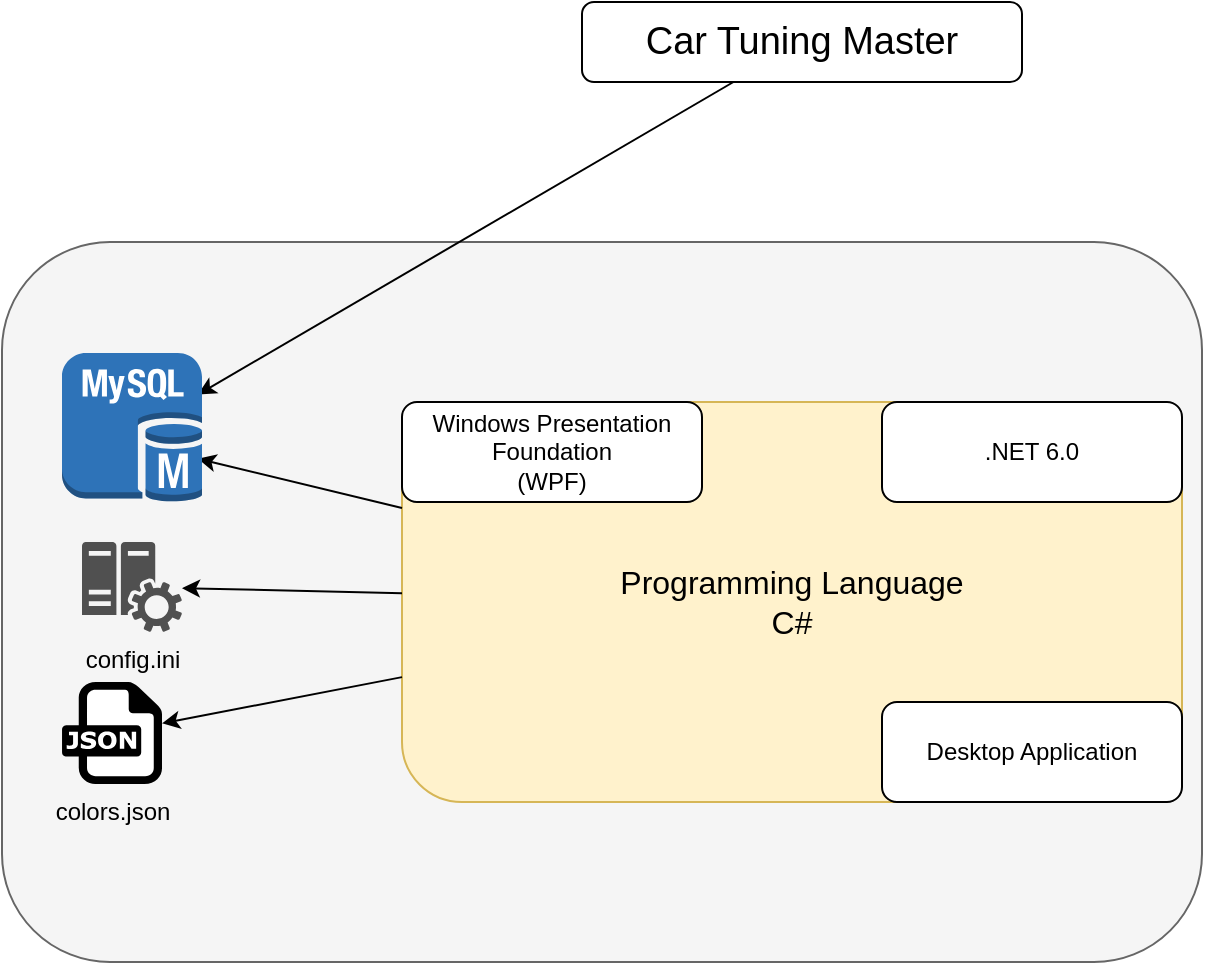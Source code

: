 <mxfile version="21.1.2" type="device">
  <diagram name="Page-1" id="-j9yGp69UJHOpydQYSvt">
    <mxGraphModel dx="714" dy="418" grid="1" gridSize="10" guides="1" tooltips="1" connect="1" arrows="1" fold="1" page="1" pageScale="1" pageWidth="827" pageHeight="1169" math="0" shadow="0">
      <root>
        <mxCell id="0" />
        <mxCell id="1" parent="0" />
        <mxCell id="Cm811DUZPHUNfOGO4TpH-1" value="v" style="rounded=1;whiteSpace=wrap;html=1;fillColor=#f5f5f5;fontColor=#333333;strokeColor=#666666;" parent="1" vertex="1">
          <mxGeometry x="190" y="270" width="600" height="360" as="geometry" />
        </mxCell>
        <mxCell id="Cm811DUZPHUNfOGO4TpH-2" value="&lt;font style=&quot;font-size: 16px;&quot;&gt;Programming Language&lt;br&gt;C#&lt;/font&gt;" style="rounded=1;whiteSpace=wrap;html=1;fillColor=#fff2cc;strokeColor=#d6b656;" parent="1" vertex="1">
          <mxGeometry x="390" y="350" width="390" height="200" as="geometry" />
        </mxCell>
        <mxCell id="Cm811DUZPHUNfOGO4TpH-3" value="Windows Presentation Foundation&lt;br&gt;(WPF)&lt;br&gt;" style="rounded=1;whiteSpace=wrap;html=1;" parent="1" vertex="1">
          <mxGeometry x="390" y="350" width="150" height="50" as="geometry" />
        </mxCell>
        <mxCell id="Cm811DUZPHUNfOGO4TpH-4" value=".NET 6.0" style="rounded=1;whiteSpace=wrap;html=1;" parent="1" vertex="1">
          <mxGeometry x="630" y="350" width="150" height="50" as="geometry" />
        </mxCell>
        <mxCell id="Cm811DUZPHUNfOGO4TpH-7" value="&lt;font style=&quot;font-size: 19px;&quot;&gt;Car Tuning Master&lt;/font&gt;" style="rounded=1;whiteSpace=wrap;html=1;" parent="1" vertex="1">
          <mxGeometry x="480" y="150" width="220" height="40" as="geometry" />
        </mxCell>
        <mxCell id="Cm811DUZPHUNfOGO4TpH-8" value="" style="endArrow=classic;html=1;rounded=0;" parent="1" source="Cm811DUZPHUNfOGO4TpH-7" edge="1">
          <mxGeometry width="50" height="50" relative="1" as="geometry">
            <mxPoint x="390" y="210" as="sourcePoint" />
            <mxPoint x="288" y="346.24" as="targetPoint" />
          </mxGeometry>
        </mxCell>
        <mxCell id="Z_q5xqp0H8X5fKrJpgwS-1" value="" style="endArrow=classic;html=1;rounded=0;" parent="1" source="Cm811DUZPHUNfOGO4TpH-2" edge="1">
          <mxGeometry width="50" height="50" relative="1" as="geometry">
            <mxPoint x="510" y="380" as="sourcePoint" />
            <mxPoint x="288" y="378.402" as="targetPoint" />
          </mxGeometry>
        </mxCell>
        <mxCell id="Xp_2jed3Wbn-uz_41_gL-1" value="Desktop Application" style="rounded=1;whiteSpace=wrap;html=1;" parent="1" vertex="1">
          <mxGeometry x="630" y="500" width="150" height="50" as="geometry" />
        </mxCell>
        <mxCell id="mnJDvWWz1LX5hAhjPTi1-1" value="" style="outlineConnect=0;dashed=0;verticalLabelPosition=bottom;verticalAlign=top;align=center;html=1;shape=mxgraph.aws3.mysql_db_instance;fillColor=#2E73B8;gradientColor=none;" parent="1" vertex="1">
          <mxGeometry x="220" y="325.5" width="70" height="74.5" as="geometry" />
        </mxCell>
        <mxCell id="waD196duQKESl3dq0pfd-1" value="config.ini" style="sketch=0;pointerEvents=1;shadow=0;dashed=0;html=1;strokeColor=none;labelPosition=center;verticalLabelPosition=bottom;verticalAlign=top;align=center;fillColor=#505050;shape=mxgraph.mscae.oms.config_assessment" parent="1" vertex="1">
          <mxGeometry x="230" y="420" width="50" height="45" as="geometry" />
        </mxCell>
        <mxCell id="waD196duQKESl3dq0pfd-2" value="" style="endArrow=classic;html=1;rounded=0;" parent="1" source="Cm811DUZPHUNfOGO4TpH-2" target="waD196duQKESl3dq0pfd-1" edge="1">
          <mxGeometry width="50" height="50" relative="1" as="geometry">
            <mxPoint x="390" y="462.3" as="sourcePoint" />
            <mxPoint x="288" y="437.702" as="targetPoint" />
          </mxGeometry>
        </mxCell>
        <mxCell id="waD196duQKESl3dq0pfd-4" value="colors.json" style="dashed=0;outlineConnect=0;html=1;align=center;labelPosition=center;verticalLabelPosition=bottom;verticalAlign=top;shape=mxgraph.weblogos.json" parent="1" vertex="1">
          <mxGeometry x="220" y="490" width="50" height="51" as="geometry" />
        </mxCell>
        <mxCell id="waD196duQKESl3dq0pfd-5" value="" style="endArrow=classic;html=1;rounded=0;" parent="1" source="Cm811DUZPHUNfOGO4TpH-2" target="waD196duQKESl3dq0pfd-4" edge="1">
          <mxGeometry width="50" height="50" relative="1" as="geometry">
            <mxPoint x="380" y="493" as="sourcePoint" />
            <mxPoint x="270" y="490" as="targetPoint" />
          </mxGeometry>
        </mxCell>
      </root>
    </mxGraphModel>
  </diagram>
</mxfile>
